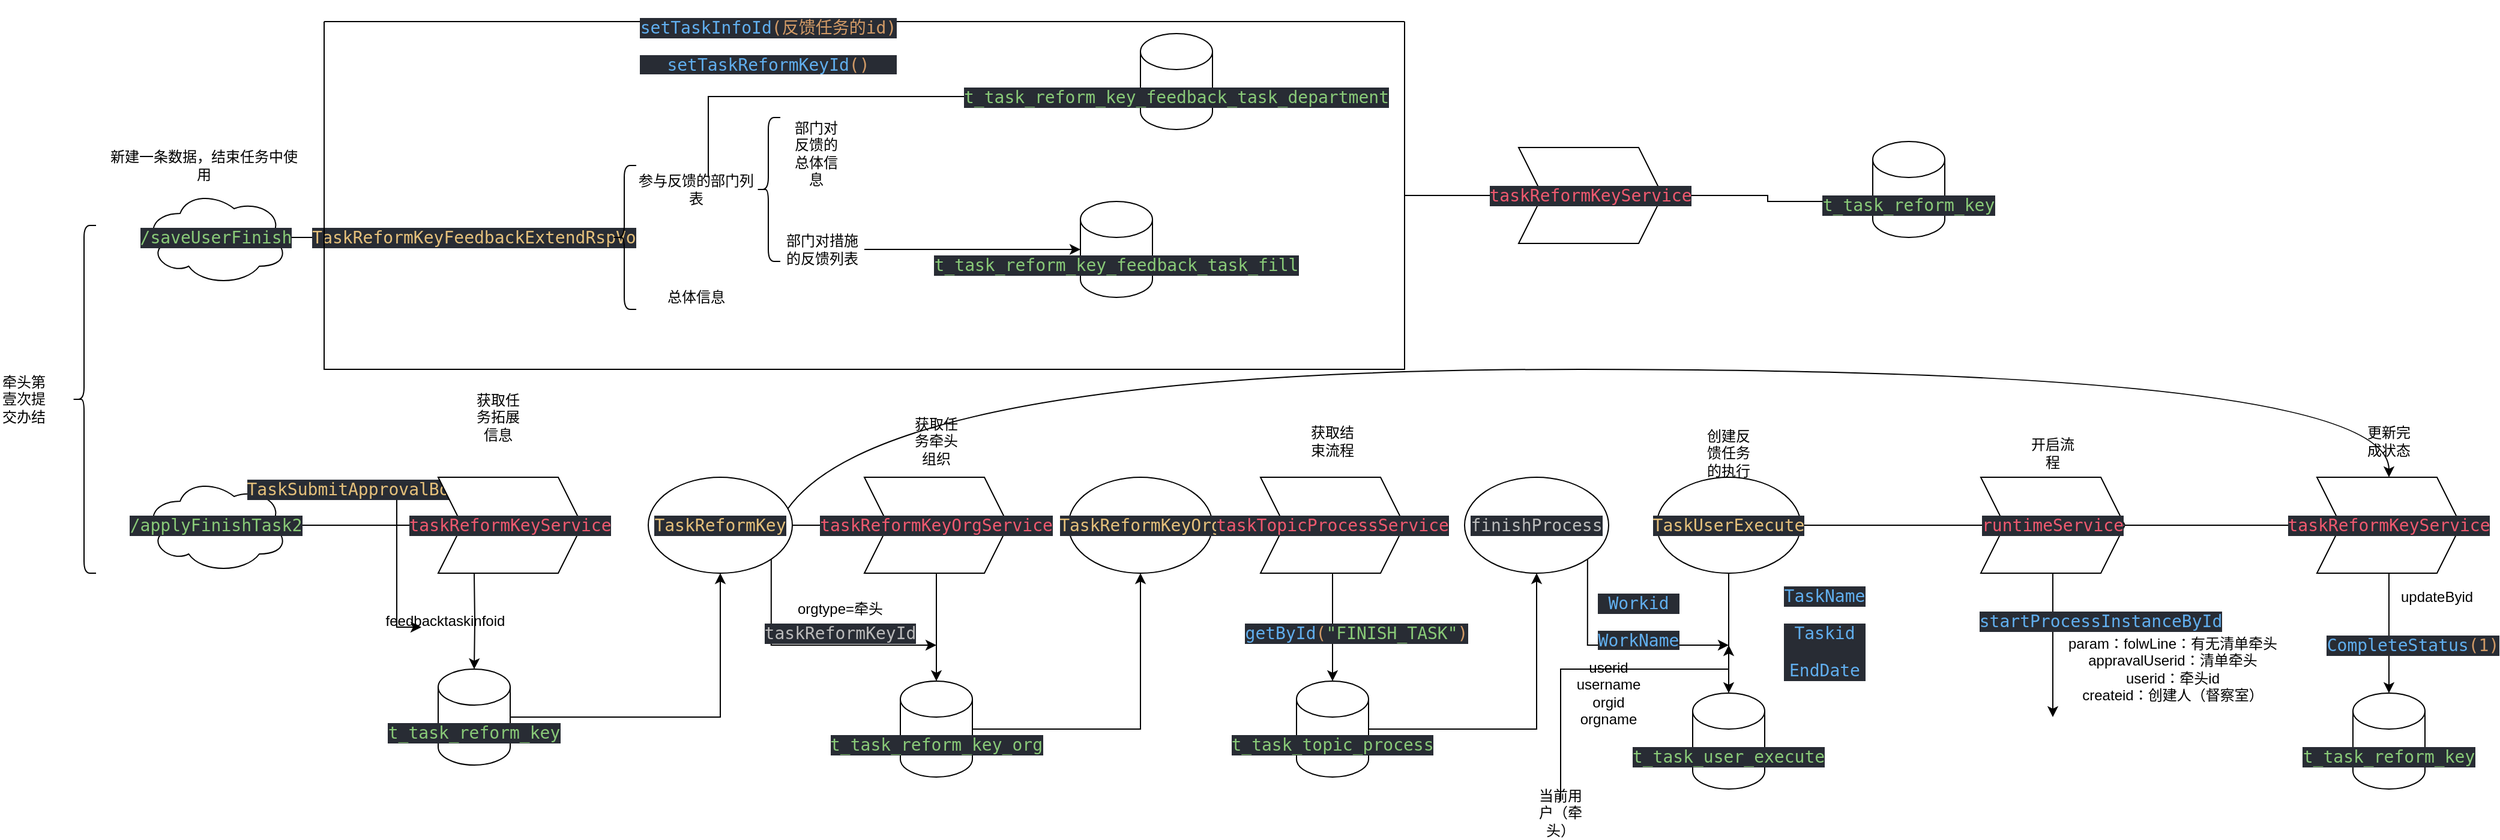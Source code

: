 <mxfile version="14.8.0" type="github">
  <diagram name="Page-1" id="2a216829-ef6e-dabb-86c1-c78162f3ba2b">
    <mxGraphModel dx="1662" dy="1894" grid="1" gridSize="10" guides="1" tooltips="1" connect="1" arrows="1" fold="1" page="1" pageScale="1" pageWidth="850" pageHeight="1100" background="none" math="0" shadow="0">
      <root>
        <mxCell id="0" />
        <mxCell id="1" parent="0" />
        <mxCell id="HAOk8zJSba7MEDvWLUL2-4" style="edgeStyle=orthogonalEdgeStyle;rounded=0;orthogonalLoop=1;jettySize=auto;html=1;" parent="1" source="HAOk8zJSba7MEDvWLUL2-1" edge="1">
          <mxGeometry relative="1" as="geometry">
            <mxPoint x="300" y="180" as="targetPoint" />
          </mxGeometry>
        </mxCell>
        <mxCell id="HAOk8zJSba7MEDvWLUL2-1" value="&lt;pre style=&quot;background-color: #282c34 ; color: #bbbbbb ; font-family: &amp;#34;jetbrains mono&amp;#34; , monospace ; font-size: 10.5pt&quot;&gt;&lt;span style=&quot;color: #89ca78&quot;&gt;/saveUserFinish&lt;/span&gt;&lt;/pre&gt;" style="ellipse;shape=cloud;whiteSpace=wrap;html=1;" parent="1" vertex="1">
          <mxGeometry x="130" y="140" width="120" height="80" as="geometry" />
        </mxCell>
        <mxCell id="HAOk8zJSba7MEDvWLUL2-2" value="" style="shape=curlyBracket;whiteSpace=wrap;html=1;rounded=1;" parent="1" vertex="1">
          <mxGeometry x="70" y="170" width="20" height="290" as="geometry" />
        </mxCell>
        <mxCell id="HAOk8zJSba7MEDvWLUL2-3" value="牵头第壹次提交办结" style="text;html=1;strokeColor=none;fillColor=none;align=center;verticalAlign=middle;whiteSpace=wrap;rounded=0;" parent="1" vertex="1">
          <mxGeometry x="10" y="305" width="40" height="20" as="geometry" />
        </mxCell>
        <mxCell id="HAOk8zJSba7MEDvWLUL2-5" value="&lt;pre style=&quot;background-color: #282c34 ; color: #bbbbbb ; font-family: &amp;#34;jetbrains mono&amp;#34; , monospace ; font-size: 10.5pt&quot;&gt;&lt;span style=&quot;color: #e5c07b&quot;&gt;TaskReformKeyFeedbackExtendRspVo&lt;/span&gt;&lt;/pre&gt;" style="text;html=1;strokeColor=none;fillColor=none;align=center;verticalAlign=middle;whiteSpace=wrap;rounded=0;" parent="1" vertex="1">
          <mxGeometry x="385" y="170" width="40" height="20" as="geometry" />
        </mxCell>
        <mxCell id="HAOk8zJSba7MEDvWLUL2-7" value="" style="shape=curlyBracket;whiteSpace=wrap;html=1;rounded=1;" parent="1" vertex="1">
          <mxGeometry x="520" y="120" width="20" height="120" as="geometry" />
        </mxCell>
        <mxCell id="HAOk8zJSba7MEDvWLUL2-8" value="总体信息" style="text;html=1;strokeColor=none;fillColor=none;align=center;verticalAlign=middle;whiteSpace=wrap;rounded=0;" parent="1" vertex="1">
          <mxGeometry x="560" y="220" width="60" height="20" as="geometry" />
        </mxCell>
        <mxCell id="HAOk8zJSba7MEDvWLUL2-20" style="edgeStyle=orthogonalEdgeStyle;rounded=0;orthogonalLoop=1;jettySize=auto;html=1;entryX=0;entryY=0;entryDx=0;entryDy=52.5;entryPerimeter=0;" parent="1" source="HAOk8zJSba7MEDvWLUL2-9" target="HAOk8zJSba7MEDvWLUL2-17" edge="1">
          <mxGeometry relative="1" as="geometry">
            <Array as="points">
              <mxPoint x="600" y="62" />
            </Array>
          </mxGeometry>
        </mxCell>
        <mxCell id="HAOk8zJSba7MEDvWLUL2-9" value="参与反馈的部门列表" style="text;html=1;strokeColor=none;fillColor=none;align=center;verticalAlign=middle;whiteSpace=wrap;rounded=0;" parent="1" vertex="1">
          <mxGeometry x="540" y="130" width="100" height="20" as="geometry" />
        </mxCell>
        <mxCell id="HAOk8zJSba7MEDvWLUL2-11" value="" style="shape=curlyBracket;whiteSpace=wrap;html=1;rounded=1;size=0.5;" parent="1" vertex="1">
          <mxGeometry x="640" y="80" width="20" height="120" as="geometry" />
        </mxCell>
        <mxCell id="HAOk8zJSba7MEDvWLUL2-19" style="edgeStyle=orthogonalEdgeStyle;rounded=0;orthogonalLoop=1;jettySize=auto;html=1;entryX=0;entryY=0.5;entryDx=0;entryDy=0;entryPerimeter=0;" parent="1" source="HAOk8zJSba7MEDvWLUL2-12" target="HAOk8zJSba7MEDvWLUL2-16" edge="1">
          <mxGeometry relative="1" as="geometry" />
        </mxCell>
        <mxCell id="HAOk8zJSba7MEDvWLUL2-12" value="部门对措施的反馈列表" style="text;html=1;strokeColor=none;fillColor=none;align=center;verticalAlign=middle;whiteSpace=wrap;rounded=0;" parent="1" vertex="1">
          <mxGeometry x="660" y="180" width="70" height="20" as="geometry" />
        </mxCell>
        <mxCell id="HAOk8zJSba7MEDvWLUL2-13" value="部门对反馈的总体信息" style="text;html=1;strokeColor=none;fillColor=none;align=center;verticalAlign=middle;whiteSpace=wrap;rounded=0;" parent="1" vertex="1">
          <mxGeometry x="670" y="100" width="40" height="20" as="geometry" />
        </mxCell>
        <mxCell id="HAOk8zJSba7MEDvWLUL2-16" value="&lt;pre style=&quot;background-color: #282c34 ; color: #bbbbbb ; font-family: &amp;#34;jetbrains mono&amp;#34; , monospace ; font-size: 10.5pt&quot;&gt;&lt;span style=&quot;color: #89ca78&quot;&gt;t_task_reform_key_feedback_task_fill&lt;/span&gt;&lt;/pre&gt;" style="shape=cylinder3;whiteSpace=wrap;html=1;boundedLbl=1;backgroundOutline=1;size=15;" parent="1" vertex="1">
          <mxGeometry x="910" y="150" width="60" height="80" as="geometry" />
        </mxCell>
        <mxCell id="HAOk8zJSba7MEDvWLUL2-17" value="&lt;pre style=&quot;background-color: #282c34 ; color: #bbbbbb ; font-family: &amp;#34;jetbrains mono&amp;#34; , monospace ; font-size: 10.5pt&quot;&gt;&lt;span style=&quot;color: #89ca78&quot;&gt;t_task_reform_key_feedback_task_department&lt;/span&gt;&lt;/pre&gt;" style="shape=cylinder3;whiteSpace=wrap;html=1;boundedLbl=1;backgroundOutline=1;size=15;" parent="1" vertex="1">
          <mxGeometry x="960" y="10" width="60" height="80" as="geometry" />
        </mxCell>
        <mxCell id="HAOk8zJSba7MEDvWLUL2-25" style="edgeStyle=orthogonalEdgeStyle;rounded=0;orthogonalLoop=1;jettySize=auto;html=1;entryX=0;entryY=0.5;entryDx=0;entryDy=0;" parent="1" source="HAOk8zJSba7MEDvWLUL2-24" target="HAOk8zJSba7MEDvWLUL2-26" edge="1">
          <mxGeometry relative="1" as="geometry">
            <mxPoint x="1280" y="145" as="targetPoint" />
          </mxGeometry>
        </mxCell>
        <mxCell id="HAOk8zJSba7MEDvWLUL2-24" value="" style="swimlane;startSize=0;" parent="1" vertex="1">
          <mxGeometry x="280" width="900" height="290" as="geometry">
            <mxRectangle x="280" width="50" height="40" as="alternateBounds" />
          </mxGeometry>
        </mxCell>
        <mxCell id="HAOk8zJSba7MEDvWLUL2-33" value="&lt;pre style=&quot;background-color: #282c34 ; color: #bbbbbb ; font-family: &amp;#34;jetbrains mono&amp;#34; , monospace ; font-size: 10.5pt&quot;&gt;&lt;span style=&quot;color: #61afef&quot;&gt;setTaskInfoId&lt;/span&gt;&lt;span style=&quot;color: #d19a66&quot;&gt;(反馈任务的id&lt;/span&gt;&lt;span style=&quot;color: #d19a66&quot;&gt;)&lt;/span&gt;&lt;/pre&gt;&lt;pre style=&quot;background-color: #282c34 ; color: #bbbbbb ; font-family: &amp;#34;jetbrains mono&amp;#34; , monospace ; font-size: 10.5pt&quot;&gt;&lt;pre style=&quot;font-family: &amp;#34;jetbrains mono&amp;#34; , monospace ; font-size: 10.5pt&quot;&gt;&lt;span style=&quot;color: #61afef&quot;&gt;setTaskReformKeyId&lt;/span&gt;&lt;span style=&quot;color: #d19a66&quot;&gt;(&lt;/span&gt;&lt;span style=&quot;color: #d19a66&quot;&gt;)&lt;/span&gt;&lt;/pre&gt;&lt;/pre&gt;" style="text;html=1;strokeColor=none;fillColor=none;align=center;verticalAlign=middle;whiteSpace=wrap;rounded=0;" parent="HAOk8zJSba7MEDvWLUL2-24" vertex="1">
          <mxGeometry x="350" y="10" width="40" height="20" as="geometry" />
        </mxCell>
        <mxCell id="HAOk8zJSba7MEDvWLUL2-27" style="edgeStyle=orthogonalEdgeStyle;rounded=0;orthogonalLoop=1;jettySize=auto;html=1;entryX=0;entryY=0.625;entryDx=0;entryDy=0;entryPerimeter=0;" parent="1" source="HAOk8zJSba7MEDvWLUL2-26" target="HAOk8zJSba7MEDvWLUL2-28" edge="1">
          <mxGeometry relative="1" as="geometry">
            <mxPoint x="1510" y="145" as="targetPoint" />
          </mxGeometry>
        </mxCell>
        <mxCell id="HAOk8zJSba7MEDvWLUL2-26" value="&lt;pre style=&quot;background-color: #282c34 ; color: #bbbbbb ; font-family: &amp;#34;jetbrains mono&amp;#34; , monospace ; font-size: 10.5pt&quot;&gt;&lt;span style=&quot;color: #ef596f&quot;&gt;taskReformKeyService&lt;/span&gt;&lt;/pre&gt;" style="shape=step;perimeter=stepPerimeter;whiteSpace=wrap;html=1;fixedSize=1;" parent="1" vertex="1">
          <mxGeometry x="1275" y="105" width="120" height="80" as="geometry" />
        </mxCell>
        <mxCell id="HAOk8zJSba7MEDvWLUL2-28" value="&lt;pre style=&quot;background-color: #282c34 ; color: #bbbbbb ; font-family: &amp;#34;jetbrains mono&amp;#34; , monospace ; font-size: 10.5pt&quot;&gt;&lt;span style=&quot;color: #89ca78&quot;&gt;t_task_reform_key&lt;/span&gt;&lt;/pre&gt;" style="shape=cylinder3;whiteSpace=wrap;html=1;boundedLbl=1;backgroundOutline=1;size=15;" parent="1" vertex="1">
          <mxGeometry x="1570" y="100" width="60" height="80" as="geometry" />
        </mxCell>
        <mxCell id="HAOk8zJSba7MEDvWLUL2-32" style="edgeStyle=orthogonalEdgeStyle;rounded=0;orthogonalLoop=1;jettySize=auto;html=1;entryX=0;entryY=0.5;entryDx=0;entryDy=0;" parent="1" source="HAOk8zJSba7MEDvWLUL2-31" target="HAOk8zJSba7MEDvWLUL2-40" edge="1">
          <mxGeometry relative="1" as="geometry">
            <mxPoint x="345" y="420" as="targetPoint" />
          </mxGeometry>
        </mxCell>
        <mxCell id="HAOk8zJSba7MEDvWLUL2-31" value="&lt;pre style=&quot;background-color: #282c34 ; color: #bbbbbb ; font-family: &amp;#34;jetbrains mono&amp;#34; , monospace ; font-size: 10.5pt&quot;&gt;&lt;pre style=&quot;font-family: &amp;#34;jetbrains mono&amp;#34; , monospace ; font-size: 10.5pt&quot;&gt;&lt;span style=&quot;color: #89ca78&quot;&gt;/applyFinishTask2&lt;/span&gt;&lt;/pre&gt;&lt;/pre&gt;" style="ellipse;shape=cloud;whiteSpace=wrap;html=1;" parent="1" vertex="1">
          <mxGeometry x="130" y="380" width="120" height="80" as="geometry" />
        </mxCell>
        <mxCell id="HAOk8zJSba7MEDvWLUL2-37" style="edgeStyle=orthogonalEdgeStyle;rounded=0;orthogonalLoop=1;jettySize=auto;html=1;entryX=0.5;entryY=0;entryDx=0;entryDy=0;entryPerimeter=0;" parent="1" target="HAOk8zJSba7MEDvWLUL2-38" edge="1">
          <mxGeometry relative="1" as="geometry">
            <mxPoint x="405" y="530" as="targetPoint" />
            <mxPoint x="405" y="460" as="sourcePoint" />
          </mxGeometry>
        </mxCell>
        <mxCell id="b5QbuNJi9KJu7loBeT8T-2" style="edgeStyle=orthogonalEdgeStyle;rounded=0;orthogonalLoop=1;jettySize=auto;html=1;entryX=0.5;entryY=1;entryDx=0;entryDy=0;" edge="1" parent="1" source="HAOk8zJSba7MEDvWLUL2-38" target="b5QbuNJi9KJu7loBeT8T-1">
          <mxGeometry relative="1" as="geometry" />
        </mxCell>
        <mxCell id="HAOk8zJSba7MEDvWLUL2-38" value="&lt;pre style=&quot;background-color: #282c34 ; color: #bbbbbb ; font-family: &amp;#34;jetbrains mono&amp;#34; , monospace ; font-size: 10.5pt&quot;&gt;&lt;span style=&quot;color: #89ca78&quot;&gt;t_task_reform_key&lt;/span&gt;&lt;/pre&gt;" style="shape=cylinder3;whiteSpace=wrap;html=1;boundedLbl=1;backgroundOutline=1;size=15;" parent="1" vertex="1">
          <mxGeometry x="375" y="540" width="60" height="80" as="geometry" />
        </mxCell>
        <mxCell id="HAOk8zJSba7MEDvWLUL2-42" style="edgeStyle=orthogonalEdgeStyle;rounded=0;orthogonalLoop=1;jettySize=auto;html=1;entryX=0;entryY=0.75;entryDx=0;entryDy=0;" parent="1" source="HAOk8zJSba7MEDvWLUL2-39" target="HAOk8zJSba7MEDvWLUL2-41" edge="1">
          <mxGeometry relative="1" as="geometry" />
        </mxCell>
        <mxCell id="HAOk8zJSba7MEDvWLUL2-39" value="&lt;pre style=&quot;background-color: #282c34 ; color: #bbbbbb ; font-family: &amp;#34;jetbrains mono&amp;#34; , monospace ; font-size: 10.5pt&quot;&gt;&lt;span style=&quot;color: #e5c07b&quot;&gt;TaskSubmitApprovalBo&lt;/span&gt;&lt;/pre&gt;" style="text;html=1;strokeColor=none;fillColor=none;align=center;verticalAlign=middle;whiteSpace=wrap;rounded=0;" parent="1" vertex="1">
          <mxGeometry x="280" y="380" width="40" height="20" as="geometry" />
        </mxCell>
        <mxCell id="HAOk8zJSba7MEDvWLUL2-40" value="&lt;pre style=&quot;background-color: #282c34 ; color: #bbbbbb ; font-family: &amp;#34;jetbrains mono&amp;#34; , monospace ; font-size: 10.5pt&quot;&gt;&lt;span style=&quot;color: #ef596f&quot;&gt;taskReformKeyService&lt;/span&gt;&lt;/pre&gt;" style="shape=step;perimeter=stepPerimeter;whiteSpace=wrap;html=1;fixedSize=1;" parent="1" vertex="1">
          <mxGeometry x="375" y="380" width="120" height="80" as="geometry" />
        </mxCell>
        <mxCell id="HAOk8zJSba7MEDvWLUL2-41" value="feedbacktaskinfoid" style="text;html=1;strokeColor=none;fillColor=none;align=center;verticalAlign=middle;whiteSpace=wrap;rounded=0;" parent="1" vertex="1">
          <mxGeometry x="361" y="490" width="40" height="20" as="geometry" />
        </mxCell>
        <mxCell id="b5QbuNJi9KJu7loBeT8T-4" style="edgeStyle=orthogonalEdgeStyle;rounded=0;orthogonalLoop=1;jettySize=auto;html=1;entryX=0;entryY=0.5;entryDx=0;entryDy=0;" edge="1" parent="1" source="b5QbuNJi9KJu7loBeT8T-1" target="b5QbuNJi9KJu7loBeT8T-5">
          <mxGeometry relative="1" as="geometry">
            <mxPoint x="720" y="420" as="targetPoint" />
          </mxGeometry>
        </mxCell>
        <mxCell id="b5QbuNJi9KJu7loBeT8T-9" style="edgeStyle=orthogonalEdgeStyle;rounded=0;orthogonalLoop=1;jettySize=auto;html=1;exitX=1;exitY=1;exitDx=0;exitDy=0;" edge="1" parent="1" source="b5QbuNJi9KJu7loBeT8T-1">
          <mxGeometry relative="1" as="geometry">
            <mxPoint x="790" y="520" as="targetPoint" />
            <Array as="points">
              <mxPoint x="652" y="520" />
            </Array>
          </mxGeometry>
        </mxCell>
        <mxCell id="b5QbuNJi9KJu7loBeT8T-58" style="edgeStyle=orthogonalEdgeStyle;rounded=0;orthogonalLoop=1;jettySize=auto;html=1;exitX=1;exitY=1;exitDx=0;exitDy=0;entryX=0.5;entryY=0;entryDx=0;entryDy=0;curved=1;" edge="1" parent="1" source="b5QbuNJi9KJu7loBeT8T-1" target="b5QbuNJi9KJu7loBeT8T-47">
          <mxGeometry relative="1" as="geometry">
            <Array as="points">
              <mxPoint x="652" y="290" />
              <mxPoint x="2000" y="290" />
            </Array>
          </mxGeometry>
        </mxCell>
        <mxCell id="b5QbuNJi9KJu7loBeT8T-1" value="&lt;pre style=&quot;background-color: #282c34 ; color: #bbbbbb ; font-family: &amp;#34;jetbrains mono&amp;#34; , monospace ; font-size: 10.5pt&quot;&gt;&lt;span style=&quot;color: #e5c07b&quot;&gt;TaskReformKey&lt;/span&gt;&lt;/pre&gt;" style="ellipse;whiteSpace=wrap;html=1;" vertex="1" parent="1">
          <mxGeometry x="550" y="380" width="120" height="80" as="geometry" />
        </mxCell>
        <mxCell id="b5QbuNJi9KJu7loBeT8T-6" style="edgeStyle=orthogonalEdgeStyle;rounded=0;orthogonalLoop=1;jettySize=auto;html=1;entryX=0.5;entryY=0;entryDx=0;entryDy=0;entryPerimeter=0;" edge="1" parent="1" source="b5QbuNJi9KJu7loBeT8T-5" target="b5QbuNJi9KJu7loBeT8T-8">
          <mxGeometry relative="1" as="geometry">
            <mxPoint x="790" y="550" as="targetPoint" />
          </mxGeometry>
        </mxCell>
        <mxCell id="b5QbuNJi9KJu7loBeT8T-5" value="&lt;pre style=&quot;background-color: #282c34 ; color: #bbbbbb ; font-family: &amp;#34;jetbrains mono&amp;#34; , monospace ; font-size: 10.5pt&quot;&gt;&lt;span style=&quot;color: #ef596f&quot;&gt;taskReformKeyOrgService&lt;/span&gt;&lt;/pre&gt;" style="shape=step;perimeter=stepPerimeter;whiteSpace=wrap;html=1;fixedSize=1;" vertex="1" parent="1">
          <mxGeometry x="730" y="380" width="120" height="80" as="geometry" />
        </mxCell>
        <mxCell id="b5QbuNJi9KJu7loBeT8T-11" style="edgeStyle=orthogonalEdgeStyle;rounded=0;orthogonalLoop=1;jettySize=auto;html=1;entryX=0.5;entryY=1;entryDx=0;entryDy=0;" edge="1" parent="1" source="b5QbuNJi9KJu7loBeT8T-8" target="b5QbuNJi9KJu7loBeT8T-14">
          <mxGeometry relative="1" as="geometry">
            <mxPoint x="940" y="430" as="targetPoint" />
          </mxGeometry>
        </mxCell>
        <mxCell id="b5QbuNJi9KJu7loBeT8T-8" value="&lt;pre style=&quot;background-color: #282c34 ; color: #bbbbbb ; font-family: &amp;#34;jetbrains mono&amp;#34; , monospace ; font-size: 10.5pt&quot;&gt;&lt;span style=&quot;color: #89ca78&quot;&gt;t_task_reform_key_org&lt;/span&gt;&lt;/pre&gt;" style="shape=cylinder3;whiteSpace=wrap;html=1;boundedLbl=1;backgroundOutline=1;size=15;" vertex="1" parent="1">
          <mxGeometry x="760" y="550" width="60" height="80" as="geometry" />
        </mxCell>
        <mxCell id="b5QbuNJi9KJu7loBeT8T-10" value="&lt;pre style=&quot;background-color: #282c34 ; color: #bbbbbb ; font-family: &amp;#34;jetbrains mono&amp;#34; , monospace ; font-size: 10.5pt&quot;&gt;taskReformKeyId&lt;/pre&gt;" style="text;html=1;strokeColor=none;fillColor=none;align=center;verticalAlign=middle;whiteSpace=wrap;rounded=0;" vertex="1" parent="1">
          <mxGeometry x="690" y="500" width="40" height="20" as="geometry" />
        </mxCell>
        <mxCell id="b5QbuNJi9KJu7loBeT8T-13" value="orgtype=牵头" style="text;html=1;strokeColor=none;fillColor=none;align=center;verticalAlign=middle;whiteSpace=wrap;rounded=0;" vertex="1" parent="1">
          <mxGeometry x="670" y="480" width="80" height="20" as="geometry" />
        </mxCell>
        <mxCell id="b5QbuNJi9KJu7loBeT8T-14" value="&lt;pre style=&quot;background-color: #282c34 ; color: #bbbbbb ; font-family: &amp;#34;jetbrains mono&amp;#34; , monospace ; font-size: 10.5pt&quot;&gt;&lt;span style=&quot;color: #e5c07b&quot;&gt;TaskReformKeyOrg&lt;/span&gt;&lt;/pre&gt;" style="ellipse;whiteSpace=wrap;html=1;" vertex="1" parent="1">
          <mxGeometry x="900" y="380" width="120" height="80" as="geometry" />
        </mxCell>
        <mxCell id="b5QbuNJi9KJu7loBeT8T-16" style="edgeStyle=orthogonalEdgeStyle;rounded=0;orthogonalLoop=1;jettySize=auto;html=1;" edge="1" parent="1" source="b5QbuNJi9KJu7loBeT8T-15">
          <mxGeometry relative="1" as="geometry">
            <mxPoint x="1120" y="550" as="targetPoint" />
          </mxGeometry>
        </mxCell>
        <mxCell id="b5QbuNJi9KJu7loBeT8T-15" value="&lt;pre style=&quot;background-color: #282c34 ; color: #bbbbbb ; font-family: &amp;#34;jetbrains mono&amp;#34; , monospace ; font-size: 10.5pt&quot;&gt;&lt;span style=&quot;color: #ef596f&quot;&gt;taskTopicProcessService&lt;/span&gt;&lt;/pre&gt;" style="shape=step;perimeter=stepPerimeter;whiteSpace=wrap;html=1;fixedSize=1;" vertex="1" parent="1">
          <mxGeometry x="1060" y="380" width="120" height="80" as="geometry" />
        </mxCell>
        <mxCell id="b5QbuNJi9KJu7loBeT8T-21" style="edgeStyle=orthogonalEdgeStyle;rounded=0;orthogonalLoop=1;jettySize=auto;html=1;entryX=0.5;entryY=1;entryDx=0;entryDy=0;" edge="1" parent="1" source="b5QbuNJi9KJu7loBeT8T-17" target="b5QbuNJi9KJu7loBeT8T-22">
          <mxGeometry relative="1" as="geometry">
            <mxPoint x="1290" y="430" as="targetPoint" />
          </mxGeometry>
        </mxCell>
        <mxCell id="b5QbuNJi9KJu7loBeT8T-17" value="&lt;pre style=&quot;background-color: #282c34 ; color: #bbbbbb ; font-family: &amp;#34;jetbrains mono&amp;#34; , monospace ; font-size: 10.5pt&quot;&gt;&lt;span style=&quot;color: #89ca78&quot;&gt;t_task_topic_process&lt;/span&gt;&lt;/pre&gt;" style="shape=cylinder3;whiteSpace=wrap;html=1;boundedLbl=1;backgroundOutline=1;size=15;" vertex="1" parent="1">
          <mxGeometry x="1090" y="550" width="60" height="80" as="geometry" />
        </mxCell>
        <mxCell id="b5QbuNJi9KJu7loBeT8T-18" value="&lt;pre style=&quot;background-color: #282c34 ; color: #bbbbbb ; font-family: &amp;#34;jetbrains mono&amp;#34; , monospace ; font-size: 10.5pt&quot;&gt;&lt;span style=&quot;color: #61afef&quot;&gt;getById&lt;/span&gt;&lt;span style=&quot;color: #d19a66&quot;&gt;(&lt;/span&gt;&lt;span style=&quot;color: #89ca78&quot;&gt;&quot;FINISH_TASK&quot;&lt;/span&gt;&lt;span style=&quot;color: #d19a66&quot;&gt;)&lt;/span&gt;&lt;/pre&gt;" style="text;html=1;strokeColor=none;fillColor=none;align=center;verticalAlign=middle;whiteSpace=wrap;rounded=0;" vertex="1" parent="1">
          <mxGeometry x="1120" y="500" width="40" height="20" as="geometry" />
        </mxCell>
        <mxCell id="b5QbuNJi9KJu7loBeT8T-32" style="edgeStyle=orthogonalEdgeStyle;rounded=0;orthogonalLoop=1;jettySize=auto;html=1;exitX=1;exitY=1;exitDx=0;exitDy=0;" edge="1" parent="1" source="b5QbuNJi9KJu7loBeT8T-22">
          <mxGeometry relative="1" as="geometry">
            <mxPoint x="1450" y="520" as="targetPoint" />
            <Array as="points">
              <mxPoint x="1332" y="520" />
            </Array>
          </mxGeometry>
        </mxCell>
        <mxCell id="b5QbuNJi9KJu7loBeT8T-22" value="&lt;pre style=&quot;background-color: #282c34 ; color: #bbbbbb ; font-family: &amp;#34;jetbrains mono&amp;#34; , monospace ; font-size: 10.5pt&quot;&gt;finishProcess&lt;/pre&gt;" style="ellipse;whiteSpace=wrap;html=1;" vertex="1" parent="1">
          <mxGeometry x="1230" y="380" width="120" height="80" as="geometry" />
        </mxCell>
        <mxCell id="b5QbuNJi9KJu7loBeT8T-23" value="获取任务拓展信息" style="text;html=1;strokeColor=none;fillColor=none;align=center;verticalAlign=middle;whiteSpace=wrap;rounded=0;" vertex="1" parent="1">
          <mxGeometry x="405" y="320" width="40" height="20" as="geometry" />
        </mxCell>
        <mxCell id="b5QbuNJi9KJu7loBeT8T-24" value="获取任务牵头组织" style="text;html=1;strokeColor=none;fillColor=none;align=center;verticalAlign=middle;whiteSpace=wrap;rounded=0;" vertex="1" parent="1">
          <mxGeometry x="770" y="340" width="40" height="20" as="geometry" />
        </mxCell>
        <mxCell id="b5QbuNJi9KJu7loBeT8T-26" value="获取结束流程" style="text;html=1;strokeColor=none;fillColor=none;align=center;verticalAlign=middle;whiteSpace=wrap;rounded=0;" vertex="1" parent="1">
          <mxGeometry x="1100" y="340" width="40" height="20" as="geometry" />
        </mxCell>
        <mxCell id="b5QbuNJi9KJu7loBeT8T-29" style="edgeStyle=orthogonalEdgeStyle;rounded=0;orthogonalLoop=1;jettySize=auto;html=1;entryX=0.5;entryY=0;entryDx=0;entryDy=0;entryPerimeter=0;" edge="1" parent="1" source="b5QbuNJi9KJu7loBeT8T-28" target="b5QbuNJi9KJu7loBeT8T-30">
          <mxGeometry relative="1" as="geometry">
            <mxPoint x="1450" y="560" as="targetPoint" />
          </mxGeometry>
        </mxCell>
        <mxCell id="b5QbuNJi9KJu7loBeT8T-40" style="edgeStyle=orthogonalEdgeStyle;rounded=0;orthogonalLoop=1;jettySize=auto;html=1;entryX=0;entryY=0.5;entryDx=0;entryDy=0;" edge="1" parent="1" source="b5QbuNJi9KJu7loBeT8T-28" target="b5QbuNJi9KJu7loBeT8T-41">
          <mxGeometry relative="1" as="geometry">
            <mxPoint x="1600" y="420" as="targetPoint" />
          </mxGeometry>
        </mxCell>
        <mxCell id="b5QbuNJi9KJu7loBeT8T-28" value="&lt;pre style=&quot;background-color: #282c34 ; color: #bbbbbb ; font-family: &amp;#34;jetbrains mono&amp;#34; , monospace ; font-size: 10.5pt&quot;&gt;&lt;span style=&quot;color: #e5c07b&quot;&gt;TaskUserExecute&lt;/span&gt;&lt;/pre&gt;" style="ellipse;whiteSpace=wrap;html=1;" vertex="1" parent="1">
          <mxGeometry x="1390" y="380" width="120" height="80" as="geometry" />
        </mxCell>
        <mxCell id="b5QbuNJi9KJu7loBeT8T-30" value="&lt;pre style=&quot;background-color: #282c34 ; color: #bbbbbb ; font-family: &amp;#34;jetbrains mono&amp;#34; , monospace ; font-size: 10.5pt&quot;&gt;&lt;span style=&quot;color: #89ca78&quot;&gt;t_task_user_execute&lt;/span&gt;&lt;/pre&gt;" style="shape=cylinder3;whiteSpace=wrap;html=1;boundedLbl=1;backgroundOutline=1;size=15;" vertex="1" parent="1">
          <mxGeometry x="1420" y="560" width="60" height="80" as="geometry" />
        </mxCell>
        <mxCell id="b5QbuNJi9KJu7loBeT8T-33" value="&lt;pre style=&quot;background-color: #282c34 ; color: #bbbbbb ; font-family: &amp;#34;jetbrains mono&amp;#34; , monospace ; font-size: 10.5pt&quot;&gt;&lt;span style=&quot;color: #61afef&quot;&gt;TaskName&lt;/span&gt;&lt;/pre&gt;&lt;pre style=&quot;background-color: #282c34 ; color: #bbbbbb ; font-family: &amp;#34;jetbrains mono&amp;#34; , monospace ; font-size: 10.5pt&quot;&gt;&lt;pre style=&quot;font-family: &amp;#34;jetbrains mono&amp;#34; , monospace ; font-size: 10.5pt&quot;&gt;&lt;span style=&quot;color: #61afef&quot;&gt;Taskid&lt;/span&gt;&lt;/pre&gt;&lt;pre style=&quot;font-family: &amp;#34;jetbrains mono&amp;#34; , monospace ; font-size: 10.5pt&quot;&gt;&lt;span style=&quot;color: #61afef&quot;&gt;EndDate&lt;/span&gt;&lt;/pre&gt;&lt;/pre&gt;" style="text;html=1;strokeColor=none;fillColor=none;align=center;verticalAlign=middle;whiteSpace=wrap;rounded=0;" vertex="1" parent="1">
          <mxGeometry x="1510" y="500" width="40" height="20" as="geometry" />
        </mxCell>
        <mxCell id="b5QbuNJi9KJu7loBeT8T-35" style="edgeStyle=orthogonalEdgeStyle;rounded=0;orthogonalLoop=1;jettySize=auto;html=1;" edge="1" parent="1" source="b5QbuNJi9KJu7loBeT8T-34">
          <mxGeometry relative="1" as="geometry">
            <mxPoint x="1450" y="520" as="targetPoint" />
            <Array as="points">
              <mxPoint x="1310" y="540" />
              <mxPoint x="1450" y="540" />
            </Array>
          </mxGeometry>
        </mxCell>
        <mxCell id="b5QbuNJi9KJu7loBeT8T-34" value="当前用户（牵头）" style="text;html=1;strokeColor=none;fillColor=none;align=center;verticalAlign=middle;whiteSpace=wrap;rounded=0;" vertex="1" parent="1">
          <mxGeometry x="1290" y="650" width="40" height="20" as="geometry" />
        </mxCell>
        <mxCell id="b5QbuNJi9KJu7loBeT8T-36" value="userid&lt;br&gt;username&lt;br&gt;orgid&lt;br&gt;orgname" style="text;html=1;strokeColor=none;fillColor=none;align=center;verticalAlign=middle;whiteSpace=wrap;rounded=0;" vertex="1" parent="1">
          <mxGeometry x="1330" y="550" width="40" height="20" as="geometry" />
        </mxCell>
        <mxCell id="b5QbuNJi9KJu7loBeT8T-37" value="&lt;pre style=&quot;background-color: #282c34 ; color: #bbbbbb ; font-family: &amp;#34;jetbrains mono&amp;#34; , monospace ; font-size: 10.5pt&quot;&gt;&lt;span style=&quot;color: #61afef&quot;&gt;Workid&lt;/span&gt;&lt;/pre&gt;&lt;pre style=&quot;background-color: #282c34 ; color: #bbbbbb ; font-family: &amp;#34;jetbrains mono&amp;#34; , monospace ; font-size: 10.5pt&quot;&gt;&lt;pre style=&quot;font-family: &amp;#34;jetbrains mono&amp;#34; , monospace ; font-size: 10.5pt&quot;&gt;&lt;span style=&quot;color: #61afef&quot;&gt;WorkName&lt;/span&gt;&lt;/pre&gt;&lt;/pre&gt;" style="text;html=1;strokeColor=none;fillColor=none;align=center;verticalAlign=middle;whiteSpace=wrap;rounded=0;" vertex="1" parent="1">
          <mxGeometry x="1355" y="490" width="40" height="20" as="geometry" />
        </mxCell>
        <mxCell id="b5QbuNJi9KJu7loBeT8T-39" value="创建反馈任务的执行" style="text;html=1;strokeColor=none;fillColor=none;align=center;verticalAlign=middle;whiteSpace=wrap;rounded=0;" vertex="1" parent="1">
          <mxGeometry x="1430" y="350" width="40" height="20" as="geometry" />
        </mxCell>
        <mxCell id="b5QbuNJi9KJu7loBeT8T-42" style="edgeStyle=orthogonalEdgeStyle;rounded=0;orthogonalLoop=1;jettySize=auto;html=1;" edge="1" parent="1" source="b5QbuNJi9KJu7loBeT8T-41">
          <mxGeometry relative="1" as="geometry">
            <mxPoint x="1720" y="580" as="targetPoint" />
          </mxGeometry>
        </mxCell>
        <mxCell id="b5QbuNJi9KJu7loBeT8T-46" style="edgeStyle=orthogonalEdgeStyle;rounded=0;orthogonalLoop=1;jettySize=auto;html=1;entryX=0;entryY=0.5;entryDx=0;entryDy=0;" edge="1" parent="1" source="b5QbuNJi9KJu7loBeT8T-41" target="b5QbuNJi9KJu7loBeT8T-47">
          <mxGeometry relative="1" as="geometry">
            <mxPoint x="1940" y="420" as="targetPoint" />
          </mxGeometry>
        </mxCell>
        <mxCell id="b5QbuNJi9KJu7loBeT8T-41" value="&lt;pre style=&quot;background-color: #282c34 ; color: #bbbbbb ; font-family: &amp;#34;jetbrains mono&amp;#34; , monospace ; font-size: 10.5pt&quot;&gt;&lt;span style=&quot;color: #ef596f&quot;&gt;runtimeService&lt;/span&gt;&lt;/pre&gt;" style="shape=step;perimeter=stepPerimeter;whiteSpace=wrap;html=1;fixedSize=1;" vertex="1" parent="1">
          <mxGeometry x="1660" y="380" width="120" height="80" as="geometry" />
        </mxCell>
        <mxCell id="b5QbuNJi9KJu7loBeT8T-43" value="&lt;pre style=&quot;background-color: #282c34 ; color: #bbbbbb ; font-family: &amp;#34;jetbrains mono&amp;#34; , monospace ; font-size: 10.5pt&quot;&gt;&lt;span style=&quot;color: #61afef&quot;&gt;startProcessInstanceById&lt;/span&gt;&lt;/pre&gt;" style="text;html=1;strokeColor=none;fillColor=none;align=center;verticalAlign=middle;whiteSpace=wrap;rounded=0;" vertex="1" parent="1">
          <mxGeometry x="1740" y="490" width="40" height="20" as="geometry" />
        </mxCell>
        <mxCell id="b5QbuNJi9KJu7loBeT8T-44" value="param：folwLine：有无清单牵头&lt;br&gt;appravalUserid：清单牵头&lt;br&gt;userid：牵头id&lt;br&gt;createid：创建人（督察室）" style="text;html=1;strokeColor=none;fillColor=none;align=center;verticalAlign=middle;whiteSpace=wrap;rounded=0;" vertex="1" parent="1">
          <mxGeometry x="1710" y="530" width="220" height="20" as="geometry" />
        </mxCell>
        <mxCell id="b5QbuNJi9KJu7loBeT8T-48" style="edgeStyle=orthogonalEdgeStyle;rounded=0;orthogonalLoop=1;jettySize=auto;html=1;entryX=0.5;entryY=0;entryDx=0;entryDy=0;" edge="1" parent="1" source="b5QbuNJi9KJu7loBeT8T-47">
          <mxGeometry relative="1" as="geometry">
            <mxPoint x="2000" y="560" as="targetPoint" />
          </mxGeometry>
        </mxCell>
        <mxCell id="b5QbuNJi9KJu7loBeT8T-47" value="&lt;pre style=&quot;background-color: #282c34 ; color: #bbbbbb ; font-family: &amp;#34;jetbrains mono&amp;#34; , monospace ; font-size: 10.5pt&quot;&gt;&lt;span style=&quot;color: #ef596f&quot;&gt;taskReformKeyService&lt;/span&gt;&lt;/pre&gt;" style="shape=step;perimeter=stepPerimeter;whiteSpace=wrap;html=1;fixedSize=1;" vertex="1" parent="1">
          <mxGeometry x="1940" y="380" width="120" height="80" as="geometry" />
        </mxCell>
        <mxCell id="b5QbuNJi9KJu7loBeT8T-49" value="开启流程" style="text;html=1;strokeColor=none;fillColor=none;align=center;verticalAlign=middle;whiteSpace=wrap;rounded=0;" vertex="1" parent="1">
          <mxGeometry x="1700" y="350" width="40" height="20" as="geometry" />
        </mxCell>
        <mxCell id="b5QbuNJi9KJu7loBeT8T-50" value="更新完成状态" style="text;html=1;strokeColor=none;fillColor=none;align=center;verticalAlign=middle;whiteSpace=wrap;rounded=0;" vertex="1" parent="1">
          <mxGeometry x="1980" y="340" width="40" height="20" as="geometry" />
        </mxCell>
        <mxCell id="b5QbuNJi9KJu7loBeT8T-52" value="&lt;pre style=&quot;background-color: #282c34 ; color: #bbbbbb ; font-family: &amp;#34;jetbrains mono&amp;#34; , monospace ; font-size: 10.5pt&quot;&gt;&lt;span style=&quot;color: #61afef&quot;&gt;CompleteStatus&lt;/span&gt;&lt;span style=&quot;color: #d19a66&quot;&gt;(1)&lt;/span&gt;&lt;/pre&gt;" style="text;html=1;strokeColor=none;fillColor=none;align=center;verticalAlign=middle;whiteSpace=wrap;rounded=0;" vertex="1" parent="1">
          <mxGeometry x="2000" y="510" width="40" height="20" as="geometry" />
        </mxCell>
        <mxCell id="b5QbuNJi9KJu7loBeT8T-54" value="&lt;pre style=&quot;background-color: #282c34 ; color: #bbbbbb ; font-family: &amp;#34;jetbrains mono&amp;#34; , monospace ; font-size: 10.5pt&quot;&gt;&lt;span style=&quot;color: #89ca78&quot;&gt;t_task_reform_key&lt;/span&gt;&lt;/pre&gt;" style="shape=cylinder3;whiteSpace=wrap;html=1;boundedLbl=1;backgroundOutline=1;size=15;" vertex="1" parent="1">
          <mxGeometry x="1970" y="560" width="60" height="80" as="geometry" />
        </mxCell>
        <mxCell id="b5QbuNJi9KJu7loBeT8T-57" value="updateByid" style="text;html=1;strokeColor=none;fillColor=none;align=center;verticalAlign=middle;whiteSpace=wrap;rounded=0;" vertex="1" parent="1">
          <mxGeometry x="2020" y="470" width="40" height="20" as="geometry" />
        </mxCell>
        <mxCell id="b5QbuNJi9KJu7loBeT8T-59" value="新建一条数据，结束任务中使用" style="text;html=1;strokeColor=none;fillColor=none;align=center;verticalAlign=middle;whiteSpace=wrap;rounded=0;" vertex="1" parent="1">
          <mxGeometry x="100" y="110" width="160" height="20" as="geometry" />
        </mxCell>
      </root>
    </mxGraphModel>
  </diagram>
</mxfile>
